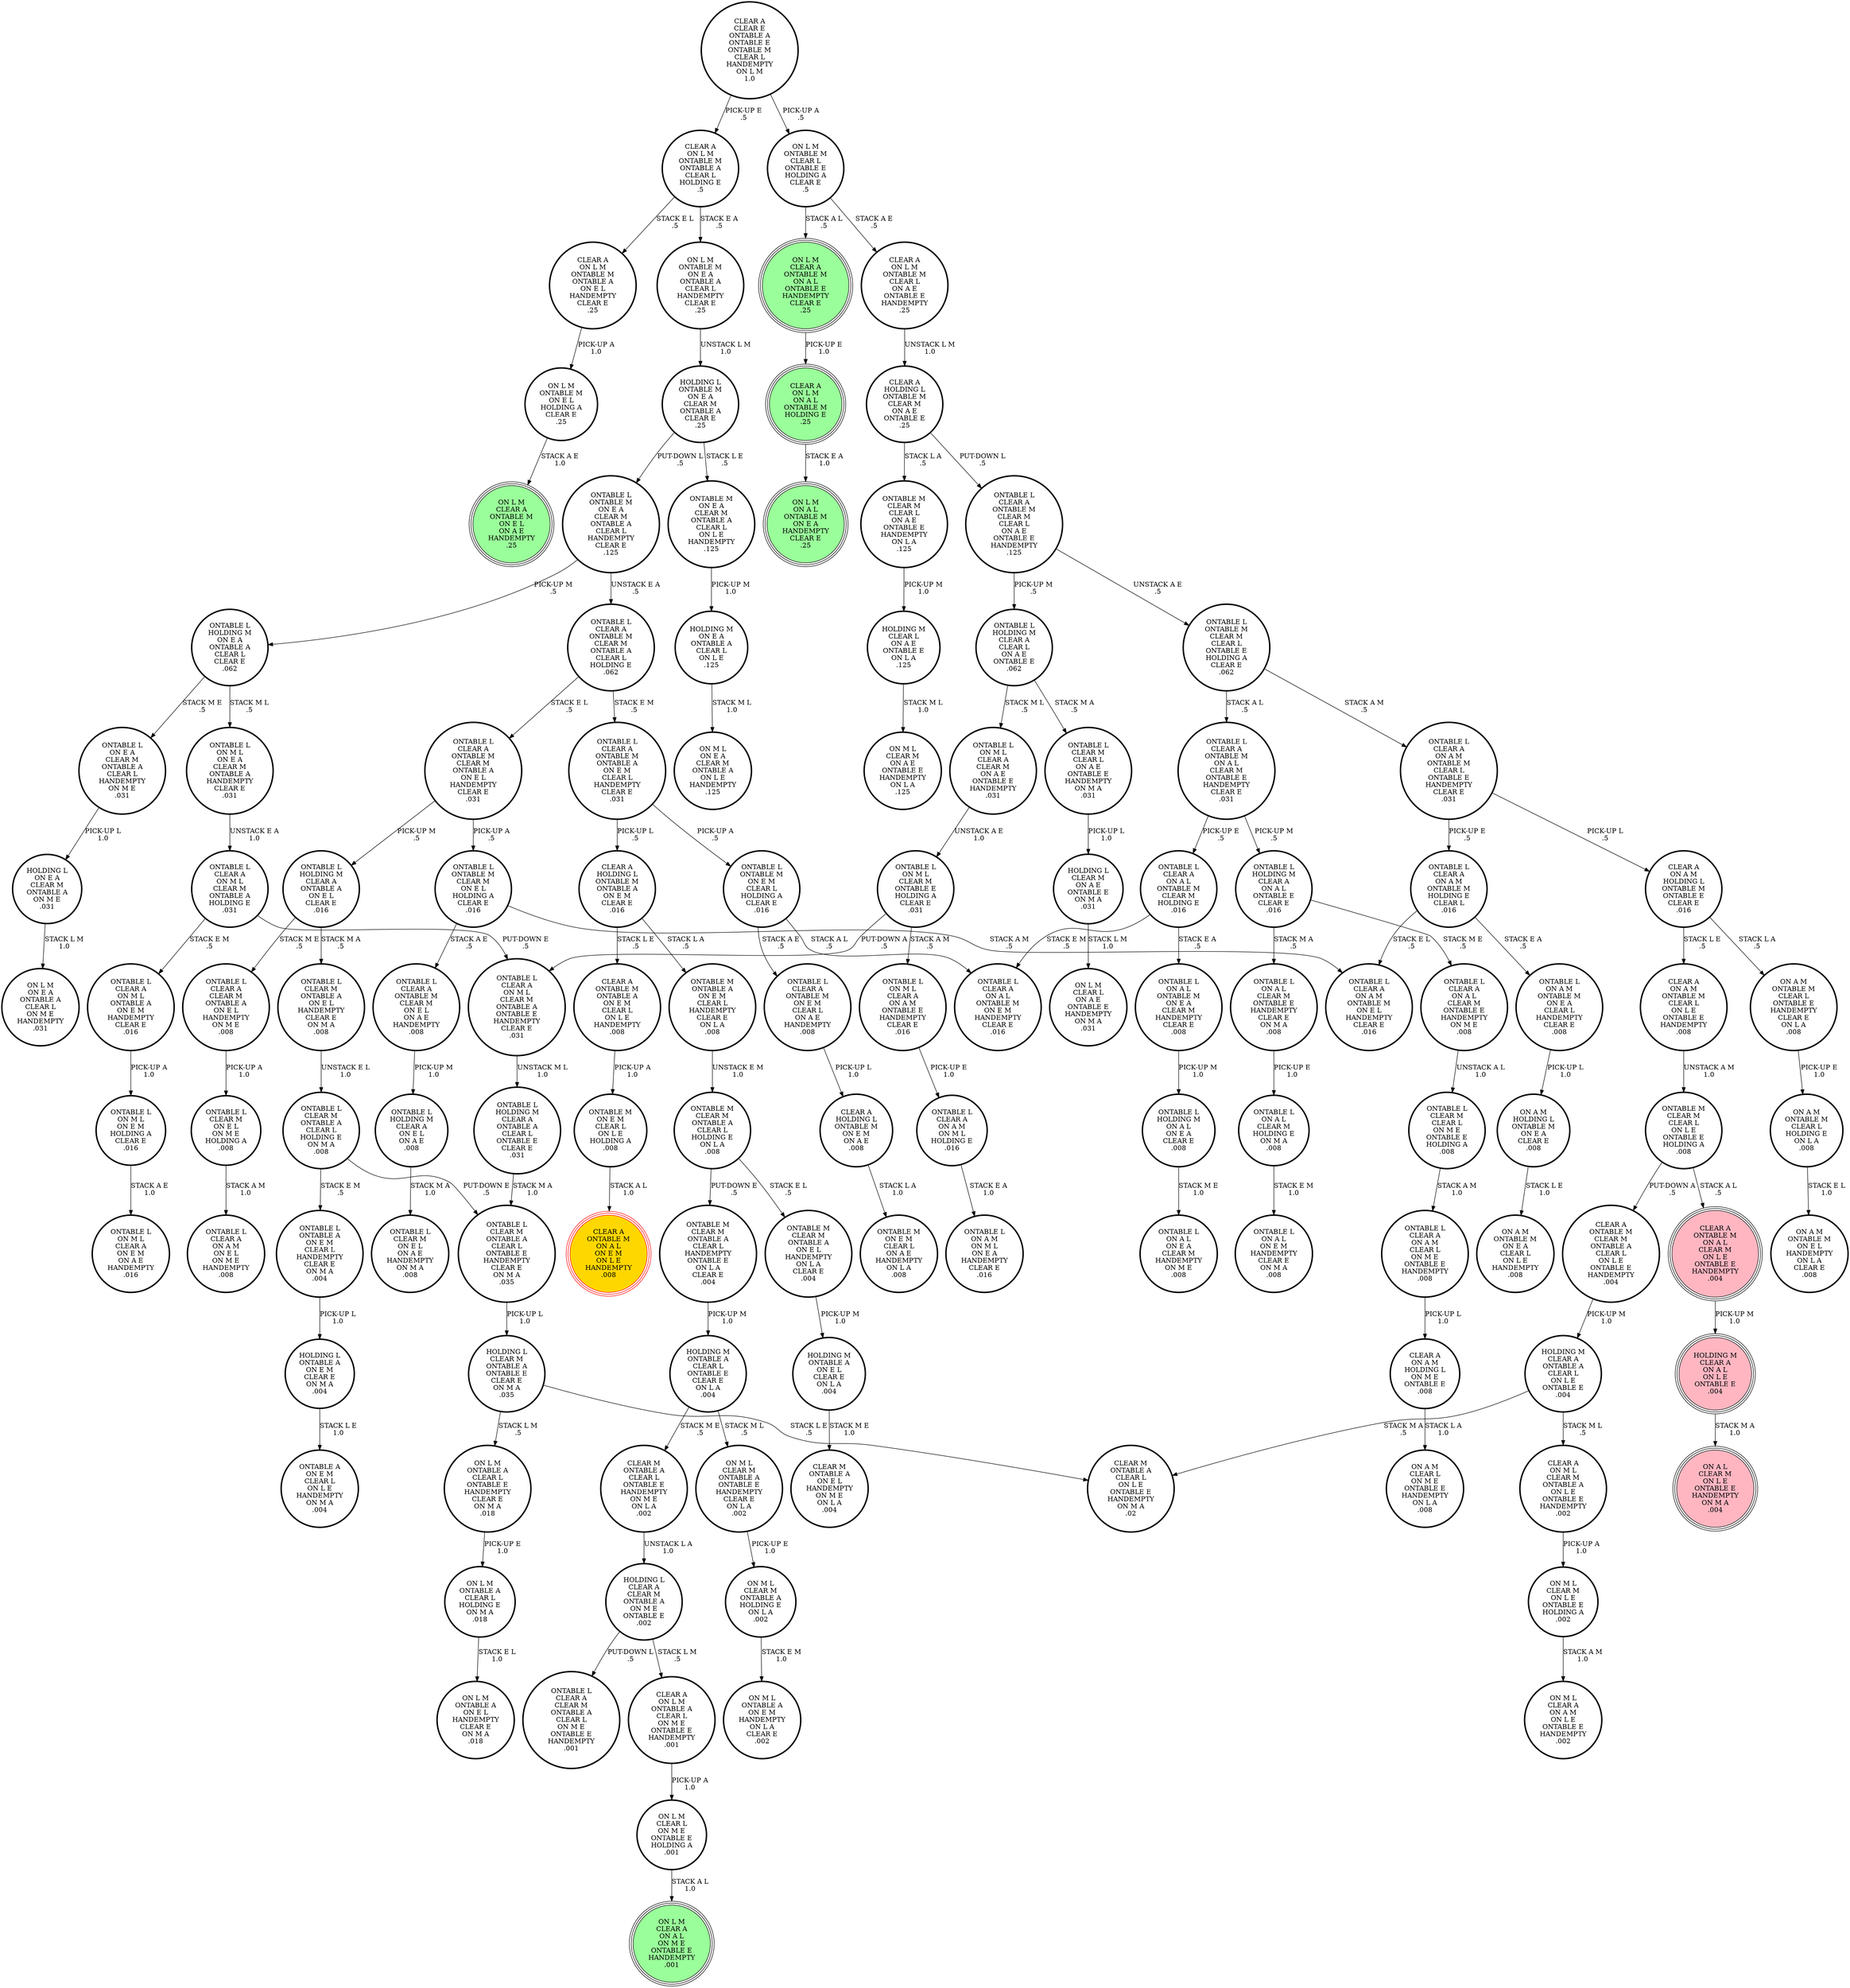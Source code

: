 digraph {
"HOLDING M\nCLEAR A\nON A L\nON L E\nONTABLE E\n.004\n" -> "ON A L\nCLEAR M\nON L E\nONTABLE E\nHANDEMPTY\nON M A\n.004\n"[label="STACK M A\n1.0\n"];
"ONTABLE L\nCLEAR M\nON E L\nON M E\nHOLDING A\n.008\n" -> "ONTABLE L\nCLEAR A\nON A M\nON E L\nON M E\nHANDEMPTY\n.008\n"[label="STACK A M\n1.0\n"];
"ONTABLE M\nCLEAR M\nCLEAR L\nON L E\nONTABLE E\nHOLDING A\n.008\n" -> "CLEAR A\nONTABLE M\nCLEAR M\nONTABLE A\nCLEAR L\nON L E\nONTABLE E\nHANDEMPTY\n.004\n"[label="PUT-DOWN A\n.5\n"];
"ONTABLE M\nCLEAR M\nCLEAR L\nON L E\nONTABLE E\nHOLDING A\n.008\n" -> "CLEAR A\nONTABLE M\nON A L\nCLEAR M\nON L E\nONTABLE E\nHANDEMPTY\n.004\n"[label="STACK A L\n.5\n"];
"ONTABLE L\nCLEAR A\nONTABLE M\nCLEAR M\nONTABLE A\nON E L\nHANDEMPTY\nCLEAR E\n.031\n" -> "ONTABLE L\nHOLDING M\nCLEAR A\nONTABLE A\nON E L\nCLEAR E\n.016\n"[label="PICK-UP M\n.5\n"];
"ONTABLE L\nCLEAR A\nONTABLE M\nCLEAR M\nONTABLE A\nON E L\nHANDEMPTY\nCLEAR E\n.031\n" -> "ONTABLE L\nONTABLE M\nCLEAR M\nON E L\nHOLDING A\nCLEAR E\n.016\n"[label="PICK-UP A\n.5\n"];
"CLEAR A\nCLEAR E\nONTABLE A\nONTABLE E\nONTABLE M\nCLEAR L\nHANDEMPTY\nON L M\n1.0\n" -> "CLEAR A\nON L M\nONTABLE M\nONTABLE A\nCLEAR L\nHOLDING E\n.5\n"[label="PICK-UP E\n.5\n"];
"CLEAR A\nCLEAR E\nONTABLE A\nONTABLE E\nONTABLE M\nCLEAR L\nHANDEMPTY\nON L M\n1.0\n" -> "ON L M\nONTABLE M\nCLEAR L\nONTABLE E\nHOLDING A\nCLEAR E\n.5\n"[label="PICK-UP A\n.5\n"];
"CLEAR A\nONTABLE M\nONTABLE A\nON E M\nCLEAR L\nON L E\nHANDEMPTY\n.008\n" -> "ONTABLE M\nON E M\nCLEAR L\nON L E\nHOLDING A\n.008\n"[label="PICK-UP A\n1.0\n"];
"HOLDING M\nON E A\nONTABLE A\nCLEAR L\nON L E\n.125\n" -> "ON M L\nON E A\nCLEAR M\nONTABLE A\nON L E\nHANDEMPTY\n.125\n"[label="STACK M L\n1.0\n"];
"ONTABLE L\nHOLDING M\nCLEAR A\nON A L\nONTABLE E\nCLEAR E\n.016\n" -> "ONTABLE L\nON A L\nCLEAR M\nONTABLE E\nHANDEMPTY\nCLEAR E\nON M A\n.008\n"[label="STACK M A\n.5\n"];
"ONTABLE L\nHOLDING M\nCLEAR A\nON A L\nONTABLE E\nCLEAR E\n.016\n" -> "ONTABLE L\nCLEAR A\nON A L\nCLEAR M\nONTABLE E\nHANDEMPTY\nON M E\n.008\n"[label="STACK M E\n.5\n"];
"ONTABLE L\nCLEAR M\nCLEAR L\nON A E\nONTABLE E\nHANDEMPTY\nON M A\n.031\n" -> "HOLDING L\nCLEAR M\nON A E\nONTABLE E\nON M A\n.031\n"[label="PICK-UP L\n1.0\n"];
"ONTABLE L\nON M L\nCLEAR A\nON A M\nONTABLE E\nHANDEMPTY\nCLEAR E\n.016\n" -> "ONTABLE L\nCLEAR A\nON A M\nON M L\nHOLDING E\n.016\n"[label="PICK-UP E\n1.0\n"];
"ONTABLE L\nCLEAR M\nONTABLE A\nCLEAR L\nHOLDING E\nON M A\n.008\n" -> "ONTABLE L\nONTABLE A\nON E M\nCLEAR L\nHANDEMPTY\nCLEAR E\nON M A\n.004\n"[label="STACK E M\n.5\n"];
"ONTABLE L\nCLEAR M\nONTABLE A\nCLEAR L\nHOLDING E\nON M A\n.008\n" -> "ONTABLE L\nCLEAR M\nONTABLE A\nCLEAR L\nONTABLE E\nHANDEMPTY\nCLEAR E\nON M A\n.035\n"[label="PUT-DOWN E\n.5\n"];
"CLEAR A\nON A M\nHOLDING L\nONTABLE M\nONTABLE E\nCLEAR E\n.016\n" -> "CLEAR A\nON A M\nONTABLE M\nCLEAR L\nON L E\nONTABLE E\nHANDEMPTY\n.008\n"[label="STACK L E\n.5\n"];
"CLEAR A\nON A M\nHOLDING L\nONTABLE M\nONTABLE E\nCLEAR E\n.016\n" -> "ON A M\nONTABLE M\nCLEAR L\nONTABLE E\nHANDEMPTY\nCLEAR E\nON L A\n.008\n"[label="STACK L A\n.5\n"];
"ONTABLE L\nON M L\nCLEAR A\nCLEAR M\nON A E\nONTABLE E\nHANDEMPTY\n.031\n" -> "ONTABLE L\nON M L\nCLEAR M\nONTABLE E\nHOLDING A\nCLEAR E\n.031\n"[label="UNSTACK A E\n1.0\n"];
"ONTABLE L\nON M L\nON E M\nHOLDING A\nCLEAR E\n.016\n" -> "ONTABLE L\nON M L\nCLEAR A\nON E M\nON A E\nHANDEMPTY\n.016\n"[label="STACK A E\n1.0\n"];
"CLEAR A\nON L M\nONTABLE M\nONTABLE A\nCLEAR L\nHOLDING E\n.5\n" -> "CLEAR A\nON L M\nONTABLE M\nONTABLE A\nON E L\nHANDEMPTY\nCLEAR E\n.25\n"[label="STACK E L\n.5\n"];
"CLEAR A\nON L M\nONTABLE M\nONTABLE A\nCLEAR L\nHOLDING E\n.5\n" -> "ON L M\nONTABLE M\nON E A\nONTABLE A\nCLEAR L\nHANDEMPTY\nCLEAR E\n.25\n"[label="STACK E A\n.5\n"];
"CLEAR M\nONTABLE A\nCLEAR L\nONTABLE E\nHANDEMPTY\nON M E\nON L A\n.002\n" -> "HOLDING L\nCLEAR A\nCLEAR M\nONTABLE A\nON M E\nONTABLE E\n.002\n"[label="UNSTACK L A\n1.0\n"];
"ON L M\nONTABLE M\nCLEAR L\nONTABLE E\nHOLDING A\nCLEAR E\n.5\n" -> "ON L M\nCLEAR A\nONTABLE M\nON A L\nONTABLE E\nHANDEMPTY\nCLEAR E\n.25\n"[label="STACK A L\n.5\n"];
"ON L M\nONTABLE M\nCLEAR L\nONTABLE E\nHOLDING A\nCLEAR E\n.5\n" -> "CLEAR A\nON L M\nONTABLE M\nCLEAR L\nON A E\nONTABLE E\nHANDEMPTY\n.25\n"[label="STACK A E\n.5\n"];
"CLEAR A\nON L M\nONTABLE M\nONTABLE A\nON E L\nHANDEMPTY\nCLEAR E\n.25\n" -> "ON L M\nONTABLE M\nON E L\nHOLDING A\nCLEAR E\n.25\n"[label="PICK-UP A\n1.0\n"];
"ONTABLE L\nON M L\nCLEAR M\nONTABLE E\nHOLDING A\nCLEAR E\n.031\n" -> "ONTABLE L\nON M L\nCLEAR A\nON A M\nONTABLE E\nHANDEMPTY\nCLEAR E\n.016\n"[label="STACK A M\n.5\n"];
"ONTABLE L\nON M L\nCLEAR M\nONTABLE E\nHOLDING A\nCLEAR E\n.031\n" -> "ONTABLE L\nCLEAR A\nON M L\nCLEAR M\nONTABLE A\nONTABLE E\nHANDEMPTY\nCLEAR E\n.031\n"[label="PUT-DOWN A\n.5\n"];
"ONTABLE L\nON A M\nONTABLE M\nON E A\nCLEAR L\nHANDEMPTY\nCLEAR E\n.008\n" -> "ON A M\nHOLDING L\nONTABLE M\nON E A\nCLEAR E\n.008\n"[label="PICK-UP L\n1.0\n"];
"HOLDING L\nCLEAR A\nCLEAR M\nONTABLE A\nON M E\nONTABLE E\n.002\n" -> "ONTABLE L\nCLEAR A\nCLEAR M\nONTABLE A\nCLEAR L\nON M E\nONTABLE E\nHANDEMPTY\n.001\n"[label="PUT-DOWN L\n.5\n"];
"HOLDING L\nCLEAR A\nCLEAR M\nONTABLE A\nON M E\nONTABLE E\n.002\n" -> "CLEAR A\nON L M\nONTABLE A\nCLEAR L\nON M E\nONTABLE E\nHANDEMPTY\n.001\n"[label="STACK L M\n.5\n"];
"ONTABLE L\nHOLDING M\nCLEAR A\nON E L\nON A E\n.008\n" -> "ONTABLE L\nCLEAR M\nON E L\nON A E\nHANDEMPTY\nON M A\n.008\n"[label="STACK M A\n1.0\n"];
"HOLDING M\nONTABLE A\nCLEAR L\nONTABLE E\nCLEAR E\nON L A\n.004\n" -> "CLEAR M\nONTABLE A\nCLEAR L\nONTABLE E\nHANDEMPTY\nON M E\nON L A\n.002\n"[label="STACK M E\n.5\n"];
"HOLDING M\nONTABLE A\nCLEAR L\nONTABLE E\nCLEAR E\nON L A\n.004\n" -> "ON M L\nCLEAR M\nONTABLE A\nONTABLE E\nHANDEMPTY\nCLEAR E\nON L A\n.002\n"[label="STACK M L\n.5\n"];
"ONTABLE L\nONTABLE M\nON E A\nCLEAR M\nONTABLE A\nCLEAR L\nHANDEMPTY\nCLEAR E\n.125\n" -> "ONTABLE L\nHOLDING M\nON E A\nONTABLE A\nCLEAR L\nCLEAR E\n.062\n"[label="PICK-UP M\n.5\n"];
"ONTABLE L\nONTABLE M\nON E A\nCLEAR M\nONTABLE A\nCLEAR L\nHANDEMPTY\nCLEAR E\n.125\n" -> "ONTABLE L\nCLEAR A\nONTABLE M\nCLEAR M\nONTABLE A\nCLEAR L\nHOLDING E\n.062\n"[label="UNSTACK E A\n.5\n"];
"HOLDING L\nON E A\nCLEAR M\nONTABLE A\nON M E\n.031\n" -> "ON L M\nON E A\nONTABLE A\nCLEAR L\nON M E\nHANDEMPTY\n.031\n"[label="STACK L M\n1.0\n"];
"HOLDING M\nCLEAR L\nON A E\nONTABLE E\nON L A\n.125\n" -> "ON M L\nCLEAR M\nON A E\nONTABLE E\nHANDEMPTY\nON L A\n.125\n"[label="STACK M L\n1.0\n"];
"ON L M\nCLEAR A\nONTABLE M\nON A L\nONTABLE E\nHANDEMPTY\nCLEAR E\n.25\n" -> "CLEAR A\nON L M\nON A L\nONTABLE M\nHOLDING E\n.25\n"[label="PICK-UP E\n1.0\n"];
"ONTABLE L\nON M L\nON E A\nCLEAR M\nONTABLE A\nHANDEMPTY\nCLEAR E\n.031\n" -> "ONTABLE L\nCLEAR A\nON M L\nCLEAR M\nONTABLE A\nHOLDING E\n.031\n"[label="UNSTACK E A\n1.0\n"];
"ONTABLE L\nON A L\nCLEAR M\nHOLDING E\nON M A\n.008\n" -> "ONTABLE L\nON A L\nON E M\nHANDEMPTY\nCLEAR E\nON M A\n.008\n"[label="STACK E M\n1.0\n"];
"ONTABLE M\nONTABLE A\nON E M\nCLEAR L\nHANDEMPTY\nCLEAR E\nON L A\n.008\n" -> "ONTABLE M\nCLEAR M\nONTABLE A\nCLEAR L\nHOLDING E\nON L A\n.008\n"[label="UNSTACK E M\n1.0\n"];
"ON M L\nCLEAR M\nON L E\nONTABLE E\nHOLDING A\n.002\n" -> "ON M L\nCLEAR A\nON A M\nON L E\nONTABLE E\nHANDEMPTY\n.002\n"[label="STACK A M\n1.0\n"];
"CLEAR A\nON A M\nONTABLE M\nCLEAR L\nON L E\nONTABLE E\nHANDEMPTY\n.008\n" -> "ONTABLE M\nCLEAR M\nCLEAR L\nON L E\nONTABLE E\nHOLDING A\n.008\n"[label="UNSTACK A M\n1.0\n"];
"HOLDING L\nONTABLE A\nON E M\nCLEAR E\nON M A\n.004\n" -> "ONTABLE A\nON E M\nCLEAR L\nON L E\nHANDEMPTY\nON M A\n.004\n"[label="STACK L E\n1.0\n"];
"HOLDING L\nCLEAR M\nONTABLE A\nONTABLE E\nCLEAR E\nON M A\n.035\n" -> "ON L M\nONTABLE A\nCLEAR L\nONTABLE E\nHANDEMPTY\nCLEAR E\nON M A\n.018\n"[label="STACK L M\n.5\n"];
"HOLDING L\nCLEAR M\nONTABLE A\nONTABLE E\nCLEAR E\nON M A\n.035\n" -> "CLEAR M\nONTABLE A\nCLEAR L\nON L E\nONTABLE E\nHANDEMPTY\nON M A\n.02\n"[label="STACK L E\n.5\n"];
"ONTABLE L\nCLEAR A\nON A M\nCLEAR L\nON M E\nONTABLE E\nHANDEMPTY\n.008\n" -> "CLEAR A\nON A M\nHOLDING L\nON M E\nONTABLE E\n.008\n"[label="PICK-UP L\n1.0\n"];
"ONTABLE M\nCLEAR M\nONTABLE A\nCLEAR L\nHANDEMPTY\nONTABLE E\nON L A\nCLEAR E\n.004\n" -> "HOLDING M\nONTABLE A\nCLEAR L\nONTABLE E\nCLEAR E\nON L A\n.004\n"[label="PICK-UP M\n1.0\n"];
"ONTABLE L\nCLEAR A\nCLEAR M\nONTABLE A\nON E L\nHANDEMPTY\nON M E\n.008\n" -> "ONTABLE L\nCLEAR M\nON E L\nON M E\nHOLDING A\n.008\n"[label="PICK-UP A\n1.0\n"];
"ONTABLE L\nCLEAR M\nCLEAR L\nON M E\nONTABLE E\nHOLDING A\n.008\n" -> "ONTABLE L\nCLEAR A\nON A M\nCLEAR L\nON M E\nONTABLE E\nHANDEMPTY\n.008\n"[label="STACK A M\n1.0\n"];
"ON M L\nCLEAR M\nONTABLE A\nHOLDING E\nON L A\n.002\n" -> "ON M L\nONTABLE A\nON E M\nHANDEMPTY\nON L A\nCLEAR E\n.002\n"[label="STACK E M\n1.0\n"];
"ONTABLE L\nON A L\nONTABLE M\nON E A\nCLEAR M\nHANDEMPTY\nCLEAR E\n.008\n" -> "ONTABLE L\nHOLDING M\nON A L\nON E A\nCLEAR E\n.008\n"[label="PICK-UP M\n1.0\n"];
"CLEAR A\nON A M\nHOLDING L\nON M E\nONTABLE E\n.008\n" -> "ON A M\nCLEAR L\nON M E\nONTABLE E\nHANDEMPTY\nON L A\n.008\n"[label="STACK L A\n1.0\n"];
"ONTABLE L\nONTABLE M\nON E M\nCLEAR L\nHOLDING A\nCLEAR E\n.016\n" -> "ONTABLE L\nCLEAR A\nONTABLE M\nON E M\nCLEAR L\nON A E\nHANDEMPTY\n.008\n"[label="STACK A E\n.5\n"];
"ONTABLE L\nONTABLE M\nON E M\nCLEAR L\nHOLDING A\nCLEAR E\n.016\n" -> "ONTABLE L\nCLEAR A\nON A L\nONTABLE M\nON E M\nHANDEMPTY\nCLEAR E\n.016\n"[label="STACK A L\n.5\n"];
"ONTABLE L\nHOLDING M\nCLEAR A\nONTABLE A\nCLEAR L\nONTABLE E\nCLEAR E\n.031\n" -> "ONTABLE L\nCLEAR M\nONTABLE A\nCLEAR L\nONTABLE E\nHANDEMPTY\nCLEAR E\nON M A\n.035\n"[label="STACK M A\n1.0\n"];
"CLEAR A\nHOLDING L\nONTABLE M\nON E M\nON A E\n.008\n" -> "ONTABLE M\nON E M\nCLEAR L\nON A E\nHANDEMPTY\nON L A\n.008\n"[label="STACK L A\n1.0\n"];
"ONTABLE L\nHOLDING M\nON A L\nON E A\nCLEAR E\n.008\n" -> "ONTABLE L\nON A L\nON E A\nCLEAR M\nHANDEMPTY\nON M E\n.008\n"[label="STACK M E\n1.0\n"];
"ON L M\nONTABLE M\nON E A\nONTABLE A\nCLEAR L\nHANDEMPTY\nCLEAR E\n.25\n" -> "HOLDING L\nONTABLE M\nON E A\nCLEAR M\nONTABLE A\nCLEAR E\n.25\n"[label="UNSTACK L M\n1.0\n"];
"ONTABLE L\nON E A\nCLEAR M\nONTABLE A\nCLEAR L\nHANDEMPTY\nON M E\n.031\n" -> "HOLDING L\nON E A\nCLEAR M\nONTABLE A\nON M E\n.031\n"[label="PICK-UP L\n1.0\n"];
"ON M L\nCLEAR M\nONTABLE A\nONTABLE E\nHANDEMPTY\nCLEAR E\nON L A\n.002\n" -> "ON M L\nCLEAR M\nONTABLE A\nHOLDING E\nON L A\n.002\n"[label="PICK-UP E\n1.0\n"];
"ON L M\nONTABLE A\nCLEAR L\nHOLDING E\nON M A\n.018\n" -> "ON L M\nONTABLE A\nON E L\nHANDEMPTY\nCLEAR E\nON M A\n.018\n"[label="STACK E L\n1.0\n"];
"ON L M\nONTABLE M\nON E L\nHOLDING A\nCLEAR E\n.25\n" -> "ON L M\nCLEAR A\nONTABLE M\nON E L\nON A E\nHANDEMPTY\n.25\n"[label="STACK A E\n1.0\n"];
"CLEAR A\nONTABLE M\nCLEAR M\nONTABLE A\nCLEAR L\nON L E\nONTABLE E\nHANDEMPTY\n.004\n" -> "HOLDING M\nCLEAR A\nONTABLE A\nCLEAR L\nON L E\nONTABLE E\n.004\n"[label="PICK-UP M\n1.0\n"];
"ONTABLE L\nCLEAR A\nONTABLE M\nONTABLE A\nON E M\nCLEAR L\nHANDEMPTY\nCLEAR E\n.031\n" -> "ONTABLE L\nONTABLE M\nON E M\nCLEAR L\nHOLDING A\nCLEAR E\n.016\n"[label="PICK-UP A\n.5\n"];
"ONTABLE L\nCLEAR A\nONTABLE M\nONTABLE A\nON E M\nCLEAR L\nHANDEMPTY\nCLEAR E\n.031\n" -> "CLEAR A\nHOLDING L\nONTABLE M\nONTABLE A\nON E M\nCLEAR E\n.016\n"[label="PICK-UP L\n.5\n"];
"ON A M\nHOLDING L\nONTABLE M\nON E A\nCLEAR E\n.008\n" -> "ON A M\nONTABLE M\nON E A\nCLEAR L\nON L E\nHANDEMPTY\n.008\n"[label="STACK L E\n1.0\n"];
"ONTABLE L\nCLEAR A\nON M L\nCLEAR M\nONTABLE A\nHOLDING E\n.031\n" -> "ONTABLE L\nCLEAR A\nON M L\nCLEAR M\nONTABLE A\nONTABLE E\nHANDEMPTY\nCLEAR E\n.031\n"[label="PUT-DOWN E\n.5\n"];
"ONTABLE L\nCLEAR A\nON M L\nCLEAR M\nONTABLE A\nHOLDING E\n.031\n" -> "ONTABLE L\nCLEAR A\nON M L\nONTABLE A\nON E M\nHANDEMPTY\nCLEAR E\n.016\n"[label="STACK E M\n.5\n"];
"ON L M\nONTABLE A\nCLEAR L\nONTABLE E\nHANDEMPTY\nCLEAR E\nON M A\n.018\n" -> "ON L M\nONTABLE A\nCLEAR L\nHOLDING E\nON M A\n.018\n"[label="PICK-UP E\n1.0\n"];
"ONTABLE L\nHOLDING M\nCLEAR A\nCLEAR L\nON A E\nONTABLE E\n.062\n" -> "ONTABLE L\nON M L\nCLEAR A\nCLEAR M\nON A E\nONTABLE E\nHANDEMPTY\n.031\n"[label="STACK M L\n.5\n"];
"ONTABLE L\nHOLDING M\nCLEAR A\nCLEAR L\nON A E\nONTABLE E\n.062\n" -> "ONTABLE L\nCLEAR M\nCLEAR L\nON A E\nONTABLE E\nHANDEMPTY\nON M A\n.031\n"[label="STACK M A\n.5\n"];
"ON A M\nONTABLE M\nCLEAR L\nHOLDING E\nON L A\n.008\n" -> "ON A M\nONTABLE M\nON E L\nHANDEMPTY\nON L A\nCLEAR E\n.008\n"[label="STACK E L\n1.0\n"];
"ONTABLE L\nCLEAR A\nONTABLE M\nCLEAR M\nONTABLE A\nCLEAR L\nHOLDING E\n.062\n" -> "ONTABLE L\nCLEAR A\nONTABLE M\nONTABLE A\nON E M\nCLEAR L\nHANDEMPTY\nCLEAR E\n.031\n"[label="STACK E M\n.5\n"];
"ONTABLE L\nCLEAR A\nONTABLE M\nCLEAR M\nONTABLE A\nCLEAR L\nHOLDING E\n.062\n" -> "ONTABLE L\nCLEAR A\nONTABLE M\nCLEAR M\nONTABLE A\nON E L\nHANDEMPTY\nCLEAR E\n.031\n"[label="STACK E L\n.5\n"];
"ONTABLE L\nCLEAR A\nON A L\nONTABLE M\nCLEAR M\nHOLDING E\n.016\n" -> "ONTABLE L\nCLEAR A\nON A L\nONTABLE M\nON E M\nHANDEMPTY\nCLEAR E\n.016\n"[label="STACK E M\n.5\n"];
"ONTABLE L\nCLEAR A\nON A L\nONTABLE M\nCLEAR M\nHOLDING E\n.016\n" -> "ONTABLE L\nON A L\nONTABLE M\nON E A\nCLEAR M\nHANDEMPTY\nCLEAR E\n.008\n"[label="STACK E A\n.5\n"];
"CLEAR A\nHOLDING L\nONTABLE M\nONTABLE A\nON E M\nCLEAR E\n.016\n" -> "ONTABLE M\nONTABLE A\nON E M\nCLEAR L\nHANDEMPTY\nCLEAR E\nON L A\n.008\n"[label="STACK L A\n.5\n"];
"CLEAR A\nHOLDING L\nONTABLE M\nONTABLE A\nON E M\nCLEAR E\n.016\n" -> "CLEAR A\nONTABLE M\nONTABLE A\nON E M\nCLEAR L\nON L E\nHANDEMPTY\n.008\n"[label="STACK L E\n.5\n"];
"ONTABLE L\nCLEAR A\nONTABLE M\nCLEAR M\nON E L\nON A E\nHANDEMPTY\n.008\n" -> "ONTABLE L\nHOLDING M\nCLEAR A\nON E L\nON A E\n.008\n"[label="PICK-UP M\n1.0\n"];
"CLEAR A\nON L M\nONTABLE M\nCLEAR L\nON A E\nONTABLE E\nHANDEMPTY\n.25\n" -> "CLEAR A\nHOLDING L\nONTABLE M\nCLEAR M\nON A E\nONTABLE E\n.25\n"[label="UNSTACK L M\n1.0\n"];
"CLEAR A\nON L M\nONTABLE A\nCLEAR L\nON M E\nONTABLE E\nHANDEMPTY\n.001\n" -> "ON L M\nCLEAR L\nON M E\nONTABLE E\nHOLDING A\n.001\n"[label="PICK-UP A\n1.0\n"];
"ONTABLE L\nCLEAR A\nONTABLE M\nON A L\nCLEAR M\nONTABLE E\nHANDEMPTY\nCLEAR E\n.031\n" -> "ONTABLE L\nHOLDING M\nCLEAR A\nON A L\nONTABLE E\nCLEAR E\n.016\n"[label="PICK-UP M\n.5\n"];
"ONTABLE L\nCLEAR A\nONTABLE M\nON A L\nCLEAR M\nONTABLE E\nHANDEMPTY\nCLEAR E\n.031\n" -> "ONTABLE L\nCLEAR A\nON A L\nONTABLE M\nCLEAR M\nHOLDING E\n.016\n"[label="PICK-UP E\n.5\n"];
"ONTABLE L\nCLEAR A\nON M L\nCLEAR M\nONTABLE A\nONTABLE E\nHANDEMPTY\nCLEAR E\n.031\n" -> "ONTABLE L\nHOLDING M\nCLEAR A\nONTABLE A\nCLEAR L\nONTABLE E\nCLEAR E\n.031\n"[label="UNSTACK M L\n1.0\n"];
"ONTABLE M\nCLEAR M\nONTABLE A\nON E L\nHANDEMPTY\nON L A\nCLEAR E\n.004\n" -> "HOLDING M\nONTABLE A\nON E L\nCLEAR E\nON L A\n.004\n"[label="PICK-UP M\n1.0\n"];
"ONTABLE L\nCLEAR M\nONTABLE A\nON E L\nHANDEMPTY\nCLEAR E\nON M A\n.008\n" -> "ONTABLE L\nCLEAR M\nONTABLE A\nCLEAR L\nHOLDING E\nON M A\n.008\n"[label="UNSTACK E L\n1.0\n"];
"ONTABLE L\nHOLDING M\nCLEAR A\nONTABLE A\nON E L\nCLEAR E\n.016\n" -> "ONTABLE L\nCLEAR A\nCLEAR M\nONTABLE A\nON E L\nHANDEMPTY\nON M E\n.008\n"[label="STACK M E\n.5\n"];
"ONTABLE L\nHOLDING M\nCLEAR A\nONTABLE A\nON E L\nCLEAR E\n.016\n" -> "ONTABLE L\nCLEAR M\nONTABLE A\nON E L\nHANDEMPTY\nCLEAR E\nON M A\n.008\n"[label="STACK M A\n.5\n"];
"ONTABLE M\nCLEAR M\nCLEAR L\nON A E\nONTABLE E\nHANDEMPTY\nON L A\n.125\n" -> "HOLDING M\nCLEAR L\nON A E\nONTABLE E\nON L A\n.125\n"[label="PICK-UP M\n1.0\n"];
"ONTABLE L\nCLEAR M\nONTABLE A\nCLEAR L\nONTABLE E\nHANDEMPTY\nCLEAR E\nON M A\n.035\n" -> "HOLDING L\nCLEAR M\nONTABLE A\nONTABLE E\nCLEAR E\nON M A\n.035\n"[label="PICK-UP L\n1.0\n"];
"ONTABLE L\nCLEAR A\nONTABLE M\nON E M\nCLEAR L\nON A E\nHANDEMPTY\n.008\n" -> "CLEAR A\nHOLDING L\nONTABLE M\nON E M\nON A E\n.008\n"[label="PICK-UP L\n1.0\n"];
"ONTABLE L\nCLEAR A\nONTABLE M\nCLEAR M\nCLEAR L\nON A E\nONTABLE E\nHANDEMPTY\n.125\n" -> "ONTABLE L\nONTABLE M\nCLEAR M\nCLEAR L\nONTABLE E\nHOLDING A\nCLEAR E\n.062\n"[label="UNSTACK A E\n.5\n"];
"ONTABLE L\nCLEAR A\nONTABLE M\nCLEAR M\nCLEAR L\nON A E\nONTABLE E\nHANDEMPTY\n.125\n" -> "ONTABLE L\nHOLDING M\nCLEAR A\nCLEAR L\nON A E\nONTABLE E\n.062\n"[label="PICK-UP M\n.5\n"];
"ONTABLE L\nCLEAR A\nON M L\nONTABLE A\nON E M\nHANDEMPTY\nCLEAR E\n.016\n" -> "ONTABLE L\nON M L\nON E M\nHOLDING A\nCLEAR E\n.016\n"[label="PICK-UP A\n1.0\n"];
"ONTABLE L\nCLEAR A\nON A L\nCLEAR M\nONTABLE E\nHANDEMPTY\nON M E\n.008\n" -> "ONTABLE L\nCLEAR M\nCLEAR L\nON M E\nONTABLE E\nHOLDING A\n.008\n"[label="UNSTACK A L\n1.0\n"];
"ONTABLE L\nCLEAR A\nON A M\nONTABLE M\nHOLDING E\nCLEAR L\n.016\n" -> "ONTABLE L\nCLEAR A\nON A M\nONTABLE M\nON E L\nHANDEMPTY\nCLEAR E\n.016\n"[label="STACK E L\n.5\n"];
"ONTABLE L\nCLEAR A\nON A M\nONTABLE M\nHOLDING E\nCLEAR L\n.016\n" -> "ONTABLE L\nON A M\nONTABLE M\nON E A\nCLEAR L\nHANDEMPTY\nCLEAR E\n.008\n"[label="STACK E A\n.5\n"];
"ONTABLE M\nON E M\nCLEAR L\nON L E\nHOLDING A\n.008\n" -> "CLEAR A\nONTABLE M\nON A L\nON E M\nON L E\nHANDEMPTY\n.008\n"[label="STACK A L\n1.0\n"];
"ON A M\nONTABLE M\nCLEAR L\nONTABLE E\nHANDEMPTY\nCLEAR E\nON L A\n.008\n" -> "ON A M\nONTABLE M\nCLEAR L\nHOLDING E\nON L A\n.008\n"[label="PICK-UP E\n1.0\n"];
"CLEAR A\nHOLDING L\nONTABLE M\nCLEAR M\nON A E\nONTABLE E\n.25\n" -> "ONTABLE M\nCLEAR M\nCLEAR L\nON A E\nONTABLE E\nHANDEMPTY\nON L A\n.125\n"[label="STACK L A\n.5\n"];
"CLEAR A\nHOLDING L\nONTABLE M\nCLEAR M\nON A E\nONTABLE E\n.25\n" -> "ONTABLE L\nCLEAR A\nONTABLE M\nCLEAR M\nCLEAR L\nON A E\nONTABLE E\nHANDEMPTY\n.125\n"[label="PUT-DOWN L\n.5\n"];
"ONTABLE L\nHOLDING M\nON E A\nONTABLE A\nCLEAR L\nCLEAR E\n.062\n" -> "ONTABLE L\nON E A\nCLEAR M\nONTABLE A\nCLEAR L\nHANDEMPTY\nON M E\n.031\n"[label="STACK M E\n.5\n"];
"ONTABLE L\nHOLDING M\nON E A\nONTABLE A\nCLEAR L\nCLEAR E\n.062\n" -> "ONTABLE L\nON M L\nON E A\nCLEAR M\nONTABLE A\nHANDEMPTY\nCLEAR E\n.031\n"[label="STACK M L\n.5\n"];
"ONTABLE M\nON E A\nCLEAR M\nONTABLE A\nCLEAR L\nON L E\nHANDEMPTY\n.125\n" -> "HOLDING M\nON E A\nONTABLE A\nCLEAR L\nON L E\n.125\n"[label="PICK-UP M\n1.0\n"];
"ONTABLE L\nCLEAR A\nON A M\nONTABLE M\nCLEAR L\nONTABLE E\nHANDEMPTY\nCLEAR E\n.031\n" -> "ONTABLE L\nCLEAR A\nON A M\nONTABLE M\nHOLDING E\nCLEAR L\n.016\n"[label="PICK-UP E\n.5\n"];
"ONTABLE L\nCLEAR A\nON A M\nONTABLE M\nCLEAR L\nONTABLE E\nHANDEMPTY\nCLEAR E\n.031\n" -> "CLEAR A\nON A M\nHOLDING L\nONTABLE M\nONTABLE E\nCLEAR E\n.016\n"[label="PICK-UP L\n.5\n"];
"CLEAR A\nON L M\nON A L\nONTABLE M\nHOLDING E\n.25\n" -> "ON L M\nON A L\nONTABLE M\nON E A\nHANDEMPTY\nCLEAR E\n.25\n"[label="STACK E A\n1.0\n"];
"HOLDING M\nCLEAR A\nONTABLE A\nCLEAR L\nON L E\nONTABLE E\n.004\n" -> "CLEAR M\nONTABLE A\nCLEAR L\nON L E\nONTABLE E\nHANDEMPTY\nON M A\n.02\n"[label="STACK M A\n.5\n"];
"HOLDING M\nCLEAR A\nONTABLE A\nCLEAR L\nON L E\nONTABLE E\n.004\n" -> "CLEAR A\nON M L\nCLEAR M\nONTABLE A\nON L E\nONTABLE E\nHANDEMPTY\n.002\n"[label="STACK M L\n.5\n"];
"ONTABLE M\nCLEAR M\nONTABLE A\nCLEAR L\nHOLDING E\nON L A\n.008\n" -> "ONTABLE M\nCLEAR M\nONTABLE A\nCLEAR L\nHANDEMPTY\nONTABLE E\nON L A\nCLEAR E\n.004\n"[label="PUT-DOWN E\n.5\n"];
"ONTABLE M\nCLEAR M\nONTABLE A\nCLEAR L\nHOLDING E\nON L A\n.008\n" -> "ONTABLE M\nCLEAR M\nONTABLE A\nON E L\nHANDEMPTY\nON L A\nCLEAR E\n.004\n"[label="STACK E L\n.5\n"];
"HOLDING L\nCLEAR M\nON A E\nONTABLE E\nON M A\n.031\n" -> "ON L M\nCLEAR L\nON A E\nONTABLE E\nHANDEMPTY\nON M A\n.031\n"[label="STACK L M\n1.0\n"];
"ON L M\nCLEAR L\nON M E\nONTABLE E\nHOLDING A\n.001\n" -> "ON L M\nCLEAR A\nON A L\nON M E\nONTABLE E\nHANDEMPTY\n.001\n"[label="STACK A L\n1.0\n"];
"ONTABLE L\nON A L\nCLEAR M\nONTABLE E\nHANDEMPTY\nCLEAR E\nON M A\n.008\n" -> "ONTABLE L\nON A L\nCLEAR M\nHOLDING E\nON M A\n.008\n"[label="PICK-UP E\n1.0\n"];
"HOLDING M\nONTABLE A\nON E L\nCLEAR E\nON L A\n.004\n" -> "CLEAR M\nONTABLE A\nON E L\nHANDEMPTY\nON M E\nON L A\n.004\n"[label="STACK M E\n1.0\n"];
"CLEAR A\nONTABLE M\nON A L\nCLEAR M\nON L E\nONTABLE E\nHANDEMPTY\n.004\n" -> "HOLDING M\nCLEAR A\nON A L\nON L E\nONTABLE E\n.004\n"[label="PICK-UP M\n1.0\n"];
"ONTABLE L\nONTABLE M\nCLEAR M\nON E L\nHOLDING A\nCLEAR E\n.016\n" -> "ONTABLE L\nCLEAR A\nONTABLE M\nCLEAR M\nON E L\nON A E\nHANDEMPTY\n.008\n"[label="STACK A E\n.5\n"];
"ONTABLE L\nONTABLE M\nCLEAR M\nON E L\nHOLDING A\nCLEAR E\n.016\n" -> "ONTABLE L\nCLEAR A\nON A M\nONTABLE M\nON E L\nHANDEMPTY\nCLEAR E\n.016\n"[label="STACK A M\n.5\n"];
"ONTABLE L\nONTABLE A\nON E M\nCLEAR L\nHANDEMPTY\nCLEAR E\nON M A\n.004\n" -> "HOLDING L\nONTABLE A\nON E M\nCLEAR E\nON M A\n.004\n"[label="PICK-UP L\n1.0\n"];
"CLEAR A\nON M L\nCLEAR M\nONTABLE A\nON L E\nONTABLE E\nHANDEMPTY\n.002\n" -> "ON M L\nCLEAR M\nON L E\nONTABLE E\nHOLDING A\n.002\n"[label="PICK-UP A\n1.0\n"];
"HOLDING L\nONTABLE M\nON E A\nCLEAR M\nONTABLE A\nCLEAR E\n.25\n" -> "ONTABLE M\nON E A\nCLEAR M\nONTABLE A\nCLEAR L\nON L E\nHANDEMPTY\n.125\n"[label="STACK L E\n.5\n"];
"HOLDING L\nONTABLE M\nON E A\nCLEAR M\nONTABLE A\nCLEAR E\n.25\n" -> "ONTABLE L\nONTABLE M\nON E A\nCLEAR M\nONTABLE A\nCLEAR L\nHANDEMPTY\nCLEAR E\n.125\n"[label="PUT-DOWN L\n.5\n"];
"ONTABLE L\nCLEAR A\nON A M\nON M L\nHOLDING E\n.016\n" -> "ONTABLE L\nON A M\nON M L\nON E A\nHANDEMPTY\nCLEAR E\n.016\n"[label="STACK E A\n1.0\n"];
"ONTABLE L\nONTABLE M\nCLEAR M\nCLEAR L\nONTABLE E\nHOLDING A\nCLEAR E\n.062\n" -> "ONTABLE L\nCLEAR A\nON A M\nONTABLE M\nCLEAR L\nONTABLE E\nHANDEMPTY\nCLEAR E\n.031\n"[label="STACK A M\n.5\n"];
"ONTABLE L\nONTABLE M\nCLEAR M\nCLEAR L\nONTABLE E\nHOLDING A\nCLEAR E\n.062\n" -> "ONTABLE L\nCLEAR A\nONTABLE M\nON A L\nCLEAR M\nONTABLE E\nHANDEMPTY\nCLEAR E\n.031\n"[label="STACK A L\n.5\n"];
"CLEAR M\nONTABLE A\nON E L\nHANDEMPTY\nON M E\nON L A\n.004\n" [shape=circle, penwidth=3];
"ON M L\nCLEAR M\nON A E\nONTABLE E\nHANDEMPTY\nON L A\n.125\n" [shape=circle, penwidth=3];
"ON M L\nON E A\nCLEAR M\nONTABLE A\nON L E\nHANDEMPTY\n.125\n" [shape=circle, penwidth=3];
"ON L M\nON E A\nONTABLE A\nCLEAR L\nON M E\nHANDEMPTY\n.031\n" [shape=circle, penwidth=3];
"ON L M\nCLEAR A\nONTABLE M\nON E L\nON A E\nHANDEMPTY\n.25\n" [shape=circle, style=filled, fillcolor=palegreen1, peripheries=3];
"CLEAR A\nONTABLE M\nON A L\nON E M\nON L E\nHANDEMPTY\n.008\n" [shape=circle, style=filled color=red, fillcolor=gold, peripheries=3];
"ONTABLE L\nON A L\nON E M\nHANDEMPTY\nCLEAR E\nON M A\n.008\n" [shape=circle, penwidth=3];
"ON L M\nCLEAR A\nON A L\nON M E\nONTABLE E\nHANDEMPTY\n.001\n" [shape=circle, style=filled, fillcolor=palegreen1, peripheries=3];
"ON M L\nONTABLE A\nON E M\nHANDEMPTY\nON L A\nCLEAR E\n.002\n" [shape=circle, penwidth=3];
"ON A L\nCLEAR M\nON L E\nONTABLE E\nHANDEMPTY\nON M A\n.004\n" [shape=circle, style=filled, fillcolor=lightpink, peripheries=3];
"ONTABLE L\nCLEAR A\nON A M\nONTABLE M\nON E L\nHANDEMPTY\nCLEAR E\n.016\n" [shape=circle, penwidth=3];
"ONTABLE L\nCLEAR A\nCLEAR M\nONTABLE A\nCLEAR L\nON M E\nONTABLE E\nHANDEMPTY\n.001\n" [shape=circle, penwidth=3];
"ONTABLE L\nCLEAR M\nON E L\nON A E\nHANDEMPTY\nON M A\n.008\n" [shape=circle, penwidth=3];
"ON L M\nONTABLE A\nON E L\nHANDEMPTY\nCLEAR E\nON M A\n.018\n" [shape=circle, penwidth=3];
"ONTABLE A\nON E M\nCLEAR L\nON L E\nHANDEMPTY\nON M A\n.004\n" [shape=circle, penwidth=3];
"ONTABLE L\nON M L\nCLEAR A\nON E M\nON A E\nHANDEMPTY\n.016\n" [shape=circle, penwidth=3];
"ONTABLE L\nCLEAR A\nON A M\nON E L\nON M E\nHANDEMPTY\n.008\n" [shape=circle, penwidth=3];
"ONTABLE L\nON A M\nON M L\nON E A\nHANDEMPTY\nCLEAR E\n.016\n" [shape=circle, penwidth=3];
"ON L M\nON A L\nONTABLE M\nON E A\nHANDEMPTY\nCLEAR E\n.25\n" [shape=circle, style=filled, fillcolor=palegreen1, peripheries=3];
"ON L M\nCLEAR L\nON A E\nONTABLE E\nHANDEMPTY\nON M A\n.031\n" [shape=circle, penwidth=3];
"ONTABLE L\nON A L\nON E A\nCLEAR M\nHANDEMPTY\nON M E\n.008\n" [shape=circle, penwidth=3];
"ON A M\nONTABLE M\nON E A\nCLEAR L\nON L E\nHANDEMPTY\n.008\n" [shape=circle, penwidth=3];
"ON A M\nONTABLE M\nON E L\nHANDEMPTY\nON L A\nCLEAR E\n.008\n" [shape=circle, penwidth=3];
"ON M L\nCLEAR A\nON A M\nON L E\nONTABLE E\nHANDEMPTY\n.002\n" [shape=circle, penwidth=3];
"ONTABLE L\nCLEAR A\nON A L\nONTABLE M\nON E M\nHANDEMPTY\nCLEAR E\n.016\n" [shape=circle, penwidth=3];
"ONTABLE M\nON E M\nCLEAR L\nON A E\nHANDEMPTY\nON L A\n.008\n" [shape=circle, penwidth=3];
"CLEAR M\nONTABLE A\nCLEAR L\nON L E\nONTABLE E\nHANDEMPTY\nON M A\n.02\n" [shape=circle, penwidth=3];
"ON A M\nCLEAR L\nON M E\nONTABLE E\nHANDEMPTY\nON L A\n.008\n" [shape=circle, penwidth=3];
"ON L M\nONTABLE M\nON E A\nONTABLE A\nCLEAR L\nHANDEMPTY\nCLEAR E\n.25\n" [shape=circle, penwidth=3];
"CLEAR M\nONTABLE A\nON E L\nHANDEMPTY\nON M E\nON L A\n.004\n" [shape=circle, penwidth=3];
"ON M L\nCLEAR M\nON A E\nONTABLE E\nHANDEMPTY\nON L A\n.125\n" [shape=circle, penwidth=3];
"ONTABLE M\nON E A\nCLEAR M\nONTABLE A\nCLEAR L\nON L E\nHANDEMPTY\n.125\n" [shape=circle, penwidth=3];
"ONTABLE L\nCLEAR A\nON A M\nCLEAR L\nON M E\nONTABLE E\nHANDEMPTY\n.008\n" [shape=circle, penwidth=3];
"ON M L\nON E A\nCLEAR M\nONTABLE A\nON L E\nHANDEMPTY\n.125\n" [shape=circle, penwidth=3];
"ON L M\nONTABLE M\nON E L\nHOLDING A\nCLEAR E\n.25\n" [shape=circle, penwidth=3];
"CLEAR A\nONTABLE M\nONTABLE A\nON E M\nCLEAR L\nON L E\nHANDEMPTY\n.008\n" [shape=circle, penwidth=3];
"HOLDING M\nONTABLE A\nCLEAR L\nONTABLE E\nCLEAR E\nON L A\n.004\n" [shape=circle, penwidth=3];
"HOLDING L\nONTABLE M\nON E A\nCLEAR M\nONTABLE A\nCLEAR E\n.25\n" [shape=circle, penwidth=3];
"ONTABLE L\nHOLDING M\nON E A\nONTABLE A\nCLEAR L\nCLEAR E\n.062\n" [shape=circle, penwidth=3];
"ON L M\nON E A\nONTABLE A\nCLEAR L\nON M E\nHANDEMPTY\n.031\n" [shape=circle, penwidth=3];
"ON L M\nCLEAR A\nONTABLE M\nON E L\nON A E\nHANDEMPTY\n.25\n" [shape=circle, style=filled, fillcolor=palegreen1, peripheries=3];
"ONTABLE L\nCLEAR A\nON A L\nONTABLE M\nCLEAR M\nHOLDING E\n.016\n" [shape=circle, penwidth=3];
"ONTABLE L\nONTABLE A\nON E M\nCLEAR L\nHANDEMPTY\nCLEAR E\nON M A\n.004\n" [shape=circle, penwidth=3];
"CLEAR A\nONTABLE M\nON A L\nON E M\nON L E\nHANDEMPTY\n.008\n" [shape=circle, style=filled color=red, fillcolor=gold, peripheries=3];
"ONTABLE M\nON E M\nCLEAR L\nON L E\nHOLDING A\n.008\n" [shape=circle, penwidth=3];
"CLEAR A\nHOLDING L\nONTABLE M\nCLEAR M\nON A E\nONTABLE E\n.25\n" [shape=circle, penwidth=3];
"ON L M\nONTABLE A\nCLEAR L\nONTABLE E\nHANDEMPTY\nCLEAR E\nON M A\n.018\n" [shape=circle, penwidth=3];
"ONTABLE L\nCLEAR M\nONTABLE A\nCLEAR L\nHOLDING E\nON M A\n.008\n" [shape=circle, penwidth=3];
"ONTABLE L\nON A L\nCLEAR M\nHOLDING E\nON M A\n.008\n" [shape=circle, penwidth=3];
"ONTABLE L\nCLEAR A\nONTABLE M\nON E M\nCLEAR L\nON A E\nHANDEMPTY\n.008\n" [shape=circle, penwidth=3];
"ONTABLE L\nON A L\nON E M\nHANDEMPTY\nCLEAR E\nON M A\n.008\n" [shape=circle, penwidth=3];
"ONTABLE L\nCLEAR A\nON M L\nCLEAR M\nONTABLE A\nONTABLE E\nHANDEMPTY\nCLEAR E\n.031\n" [shape=circle, penwidth=3];
"ON M L\nCLEAR M\nONTABLE A\nONTABLE E\nHANDEMPTY\nCLEAR E\nON L A\n.002\n" [shape=circle, penwidth=3];
"ON L M\nCLEAR A\nON A L\nON M E\nONTABLE E\nHANDEMPTY\n.001\n" [shape=circle, style=filled, fillcolor=palegreen1, peripheries=3];
"ONTABLE M\nCLEAR M\nCLEAR L\nON L E\nONTABLE E\nHOLDING A\n.008\n" [shape=circle, penwidth=3];
"HOLDING L\nON E A\nCLEAR M\nONTABLE A\nON M E\n.031\n" [shape=circle, penwidth=3];
"CLEAR A\nON A M\nHOLDING L\nON M E\nONTABLE E\n.008\n" [shape=circle, penwidth=3];
"CLEAR A\nON A M\nHOLDING L\nONTABLE M\nONTABLE E\nCLEAR E\n.016\n" [shape=circle, penwidth=3];
"ONTABLE L\nONTABLE M\nCLEAR M\nON E L\nHOLDING A\nCLEAR E\n.016\n" [shape=circle, penwidth=3];
"ON M L\nONTABLE A\nON E M\nHANDEMPTY\nON L A\nCLEAR E\n.002\n" [shape=circle, penwidth=3];
"ON A L\nCLEAR M\nON L E\nONTABLE E\nHANDEMPTY\nON M A\n.004\n" [shape=circle, style=filled, fillcolor=lightpink, peripheries=3];
"ONTABLE L\nCLEAR A\nON A M\nONTABLE M\nON E L\nHANDEMPTY\nCLEAR E\n.016\n" [shape=circle, penwidth=3];
"CLEAR A\nHOLDING L\nONTABLE M\nONTABLE A\nON E M\nCLEAR E\n.016\n" [shape=circle, penwidth=3];
"ONTABLE L\nCLEAR A\nONTABLE M\nCLEAR M\nON E L\nON A E\nHANDEMPTY\n.008\n" [shape=circle, penwidth=3];
"ONTABLE L\nCLEAR M\nONTABLE A\nCLEAR L\nONTABLE E\nHANDEMPTY\nCLEAR E\nON M A\n.035\n" [shape=circle, penwidth=3];
"ONTABLE L\nON M L\nCLEAR A\nCLEAR M\nON A E\nONTABLE E\nHANDEMPTY\n.031\n" [shape=circle, penwidth=3];
"CLEAR A\nON M L\nCLEAR M\nONTABLE A\nON L E\nONTABLE E\nHANDEMPTY\n.002\n" [shape=circle, penwidth=3];
"ONTABLE L\nCLEAR A\nON M L\nCLEAR M\nONTABLE A\nHOLDING E\n.031\n" [shape=circle, penwidth=3];
"ON A M\nONTABLE M\nCLEAR L\nONTABLE E\nHANDEMPTY\nCLEAR E\nON L A\n.008\n" [shape=circle, penwidth=3];
"ONTABLE L\nCLEAR A\nCLEAR M\nONTABLE A\nCLEAR L\nON M E\nONTABLE E\nHANDEMPTY\n.001\n" [shape=circle, penwidth=3];
"ONTABLE L\nCLEAR A\nON A M\nON M L\nHOLDING E\n.016\n" [shape=circle, penwidth=3];
"HOLDING M\nON E A\nONTABLE A\nCLEAR L\nON L E\n.125\n" [shape=circle, penwidth=3];
"ONTABLE L\nHOLDING M\nCLEAR A\nCLEAR L\nON A E\nONTABLE E\n.062\n" [shape=circle, penwidth=3];
"CLEAR A\nON L M\nONTABLE M\nONTABLE A\nON E L\nHANDEMPTY\nCLEAR E\n.25\n" [shape=circle, penwidth=3];
"CLEAR A\nHOLDING L\nONTABLE M\nON E M\nON A E\n.008\n" [shape=circle, penwidth=3];
"HOLDING M\nONTABLE A\nON E L\nCLEAR E\nON L A\n.004\n" [shape=circle, penwidth=3];
"ON A M\nHOLDING L\nONTABLE M\nON E A\nCLEAR E\n.008\n" [shape=circle, penwidth=3];
"ON M L\nCLEAR M\nONTABLE A\nHOLDING E\nON L A\n.002\n" [shape=circle, penwidth=3];
"ONTABLE L\nON M L\nCLEAR A\nON A M\nONTABLE E\nHANDEMPTY\nCLEAR E\n.016\n" [shape=circle, penwidth=3];
"CLEAR M\nONTABLE A\nCLEAR L\nONTABLE E\nHANDEMPTY\nON M E\nON L A\n.002\n" [shape=circle, penwidth=3];
"ONTABLE M\nCLEAR M\nONTABLE A\nCLEAR L\nHANDEMPTY\nONTABLE E\nON L A\nCLEAR E\n.004\n" [shape=circle, penwidth=3];
"ON L M\nCLEAR L\nON M E\nONTABLE E\nHOLDING A\n.001\n" [shape=circle, penwidth=3];
"ONTABLE L\nHOLDING M\nCLEAR A\nONTABLE A\nCLEAR L\nONTABLE E\nCLEAR E\n.031\n" [shape=circle, penwidth=3];
"ONTABLE L\nON M L\nCLEAR M\nONTABLE E\nHOLDING A\nCLEAR E\n.031\n" [shape=circle, penwidth=3];
"ONTABLE L\nCLEAR A\nCLEAR M\nONTABLE A\nON E L\nHANDEMPTY\nON M E\n.008\n" [shape=circle, penwidth=3];
"CLEAR A\nON L M\nONTABLE M\nCLEAR L\nON A E\nONTABLE E\nHANDEMPTY\n.25\n" [shape=circle, penwidth=3];
"ONTABLE L\nCLEAR M\nON E L\nON A E\nHANDEMPTY\nON M A\n.008\n" [shape=circle, penwidth=3];
"ON L M\nONTABLE A\nON E L\nHANDEMPTY\nCLEAR E\nON M A\n.018\n" [shape=circle, penwidth=3];
"CLEAR A\nON L M\nONTABLE A\nCLEAR L\nON M E\nONTABLE E\nHANDEMPTY\n.001\n" [shape=circle, penwidth=3];
"CLEAR A\nONTABLE M\nCLEAR M\nONTABLE A\nCLEAR L\nON L E\nONTABLE E\nHANDEMPTY\n.004\n" [shape=circle, penwidth=3];
"CLEAR A\nCLEAR E\nONTABLE A\nONTABLE E\nONTABLE M\nCLEAR L\nHANDEMPTY\nON L M\n1.0\n" [shape=circle, penwidth=3];
"ONTABLE L\nON M L\nON E M\nHOLDING A\nCLEAR E\n.016\n" [shape=circle, penwidth=3];
"ONTABLE L\nCLEAR A\nONTABLE M\nONTABLE A\nON E M\nCLEAR L\nHANDEMPTY\nCLEAR E\n.031\n" [shape=circle, penwidth=3];
"ONTABLE L\nON A L\nCLEAR M\nONTABLE E\nHANDEMPTY\nCLEAR E\nON M A\n.008\n" [shape=circle, penwidth=3];
"ON A M\nONTABLE M\nCLEAR L\nHOLDING E\nON L A\n.008\n" [shape=circle, penwidth=3];
"HOLDING M\nCLEAR L\nON A E\nONTABLE E\nON L A\n.125\n" [shape=circle, penwidth=3];
"ON M L\nCLEAR M\nON L E\nONTABLE E\nHOLDING A\n.002\n" [shape=circle, penwidth=3];
"ONTABLE L\nCLEAR A\nON A M\nONTABLE M\nHOLDING E\nCLEAR L\n.016\n" [shape=circle, penwidth=3];
"HOLDING L\nCLEAR M\nONTABLE A\nONTABLE E\nCLEAR E\nON M A\n.035\n" [shape=circle, penwidth=3];
"HOLDING M\nCLEAR A\nONTABLE A\nCLEAR L\nON L E\nONTABLE E\n.004\n" [shape=circle, penwidth=3];
"ONTABLE L\nHOLDING M\nCLEAR A\nON A L\nONTABLE E\nCLEAR E\n.016\n" [shape=circle, penwidth=3];
"ONTABLE L\nON A M\nONTABLE M\nON E A\nCLEAR L\nHANDEMPTY\nCLEAR E\n.008\n" [shape=circle, penwidth=3];
"ONTABLE A\nON E M\nCLEAR L\nON L E\nHANDEMPTY\nON M A\n.004\n" [shape=circle, penwidth=3];
"ON L M\nONTABLE A\nCLEAR L\nHOLDING E\nON M A\n.018\n" [shape=circle, penwidth=3];
"ONTABLE M\nCLEAR M\nONTABLE A\nON E L\nHANDEMPTY\nON L A\nCLEAR E\n.004\n" [shape=circle, penwidth=3];
"ONTABLE L\nCLEAR A\nON A M\nONTABLE M\nCLEAR L\nONTABLE E\nHANDEMPTY\nCLEAR E\n.031\n" [shape=circle, penwidth=3];
"ONTABLE L\nCLEAR M\nCLEAR L\nON M E\nONTABLE E\nHOLDING A\n.008\n" [shape=circle, penwidth=3];
"CLEAR A\nON L M\nON A L\nONTABLE M\nHOLDING E\n.25\n" [shape=circle, style=filled, fillcolor=palegreen1, peripheries=3];
"ON L M\nONTABLE M\nCLEAR L\nONTABLE E\nHOLDING A\nCLEAR E\n.5\n" [shape=circle, penwidth=3];
"ONTABLE L\nON A L\nONTABLE M\nON E A\nCLEAR M\nHANDEMPTY\nCLEAR E\n.008\n" [shape=circle, penwidth=3];
"ONTABLE L\nON M L\nCLEAR A\nON E M\nON A E\nHANDEMPTY\n.016\n" [shape=circle, penwidth=3];
"ONTABLE M\nONTABLE A\nON E M\nCLEAR L\nHANDEMPTY\nCLEAR E\nON L A\n.008\n" [shape=circle, penwidth=3];
"ONTABLE L\nCLEAR A\nON M L\nONTABLE A\nON E M\nHANDEMPTY\nCLEAR E\n.016\n" [shape=circle, penwidth=3];
"ONTABLE L\nCLEAR A\nON A M\nON E L\nON M E\nHANDEMPTY\n.008\n" [shape=circle, penwidth=3];
"ONTABLE L\nON E A\nCLEAR M\nONTABLE A\nCLEAR L\nHANDEMPTY\nON M E\n.031\n" [shape=circle, penwidth=3];
"ONTABLE M\nCLEAR M\nONTABLE A\nCLEAR L\nHOLDING E\nON L A\n.008\n" [shape=circle, penwidth=3];
"ONTABLE L\nON A M\nON M L\nON E A\nHANDEMPTY\nCLEAR E\n.016\n" [shape=circle, penwidth=3];
"HOLDING L\nONTABLE A\nON E M\nCLEAR E\nON M A\n.004\n" [shape=circle, penwidth=3];
"HOLDING L\nCLEAR M\nON A E\nONTABLE E\nON M A\n.031\n" [shape=circle, penwidth=3];
"CLEAR A\nON A M\nONTABLE M\nCLEAR L\nON L E\nONTABLE E\nHANDEMPTY\n.008\n" [shape=circle, penwidth=3];
"CLEAR A\nONTABLE M\nON A L\nCLEAR M\nON L E\nONTABLE E\nHANDEMPTY\n.004\n" [shape=circle, style=filled, fillcolor=lightpink, peripheries=3];
"ONTABLE L\nONTABLE M\nON E M\nCLEAR L\nHOLDING A\nCLEAR E\n.016\n" [shape=circle, penwidth=3];
"CLEAR A\nON L M\nONTABLE M\nONTABLE A\nCLEAR L\nHOLDING E\n.5\n" [shape=circle, penwidth=3];
"ONTABLE L\nCLEAR A\nONTABLE M\nCLEAR M\nONTABLE A\nCLEAR L\nHOLDING E\n.062\n" [shape=circle, penwidth=3];
"ON L M\nCLEAR A\nONTABLE M\nON A L\nONTABLE E\nHANDEMPTY\nCLEAR E\n.25\n" [shape=circle, style=filled, fillcolor=palegreen1, peripheries=3];
"ONTABLE L\nCLEAR A\nON A L\nCLEAR M\nONTABLE E\nHANDEMPTY\nON M E\n.008\n" [shape=circle, penwidth=3];
"ONTABLE L\nCLEAR M\nON E L\nON M E\nHOLDING A\n.008\n" [shape=circle, penwidth=3];
"ONTABLE L\nCLEAR A\nONTABLE M\nCLEAR M\nONTABLE A\nON E L\nHANDEMPTY\nCLEAR E\n.031\n" [shape=circle, penwidth=3];
"HOLDING L\nCLEAR A\nCLEAR M\nONTABLE A\nON M E\nONTABLE E\n.002\n" [shape=circle, penwidth=3];
"ONTABLE L\nON M L\nON E A\nCLEAR M\nONTABLE A\nHANDEMPTY\nCLEAR E\n.031\n" [shape=circle, penwidth=3];
"ON L M\nON A L\nONTABLE M\nON E A\nHANDEMPTY\nCLEAR E\n.25\n" [shape=circle, style=filled, fillcolor=palegreen1, peripheries=3];
"ONTABLE L\nHOLDING M\nCLEAR A\nONTABLE A\nON E L\nCLEAR E\n.016\n" [shape=circle, penwidth=3];
"ONTABLE L\nCLEAR M\nONTABLE A\nON E L\nHANDEMPTY\nCLEAR E\nON M A\n.008\n" [shape=circle, penwidth=3];
"ON L M\nCLEAR L\nON A E\nONTABLE E\nHANDEMPTY\nON M A\n.031\n" [shape=circle, penwidth=3];
"ONTABLE L\nON A L\nON E A\nCLEAR M\nHANDEMPTY\nON M E\n.008\n" [shape=circle, penwidth=3];
"ONTABLE L\nCLEAR A\nONTABLE M\nON A L\nCLEAR M\nONTABLE E\nHANDEMPTY\nCLEAR E\n.031\n" [shape=circle, penwidth=3];
"ON A M\nONTABLE M\nON E A\nCLEAR L\nON L E\nHANDEMPTY\n.008\n" [shape=circle, penwidth=3];
"ONTABLE L\nONTABLE M\nCLEAR M\nCLEAR L\nONTABLE E\nHOLDING A\nCLEAR E\n.062\n" [shape=circle, penwidth=3];
"ONTABLE L\nCLEAR M\nCLEAR L\nON A E\nONTABLE E\nHANDEMPTY\nON M A\n.031\n" [shape=circle, penwidth=3];
"ON A M\nONTABLE M\nON E L\nHANDEMPTY\nON L A\nCLEAR E\n.008\n" [shape=circle, penwidth=3];
"ON M L\nCLEAR A\nON A M\nON L E\nONTABLE E\nHANDEMPTY\n.002\n" [shape=circle, penwidth=3];
"ONTABLE L\nCLEAR A\nON A L\nONTABLE M\nON E M\nHANDEMPTY\nCLEAR E\n.016\n" [shape=circle, penwidth=3];
"ONTABLE L\nHOLDING M\nON A L\nON E A\nCLEAR E\n.008\n" [shape=circle, penwidth=3];
"ONTABLE M\nON E M\nCLEAR L\nON A E\nHANDEMPTY\nON L A\n.008\n" [shape=circle, penwidth=3];
"CLEAR M\nONTABLE A\nCLEAR L\nON L E\nONTABLE E\nHANDEMPTY\nON M A\n.02\n" [shape=circle, penwidth=3];
"ON A M\nCLEAR L\nON M E\nONTABLE E\nHANDEMPTY\nON L A\n.008\n" [shape=circle, penwidth=3];
"HOLDING M\nCLEAR A\nON A L\nON L E\nONTABLE E\n.004\n" [shape=circle, style=filled, fillcolor=lightpink, peripheries=3];
"ONTABLE M\nCLEAR M\nCLEAR L\nON A E\nONTABLE E\nHANDEMPTY\nON L A\n.125\n" [shape=circle, penwidth=3];
"ONTABLE L\nCLEAR A\nONTABLE M\nCLEAR M\nCLEAR L\nON A E\nONTABLE E\nHANDEMPTY\n.125\n" [shape=circle, penwidth=3];
"ONTABLE L\nHOLDING M\nCLEAR A\nON E L\nON A E\n.008\n" [shape=circle, penwidth=3];
"ONTABLE L\nONTABLE M\nON E A\nCLEAR M\nONTABLE A\nCLEAR L\nHANDEMPTY\nCLEAR E\n.125\n" [shape=circle, penwidth=3];
}
